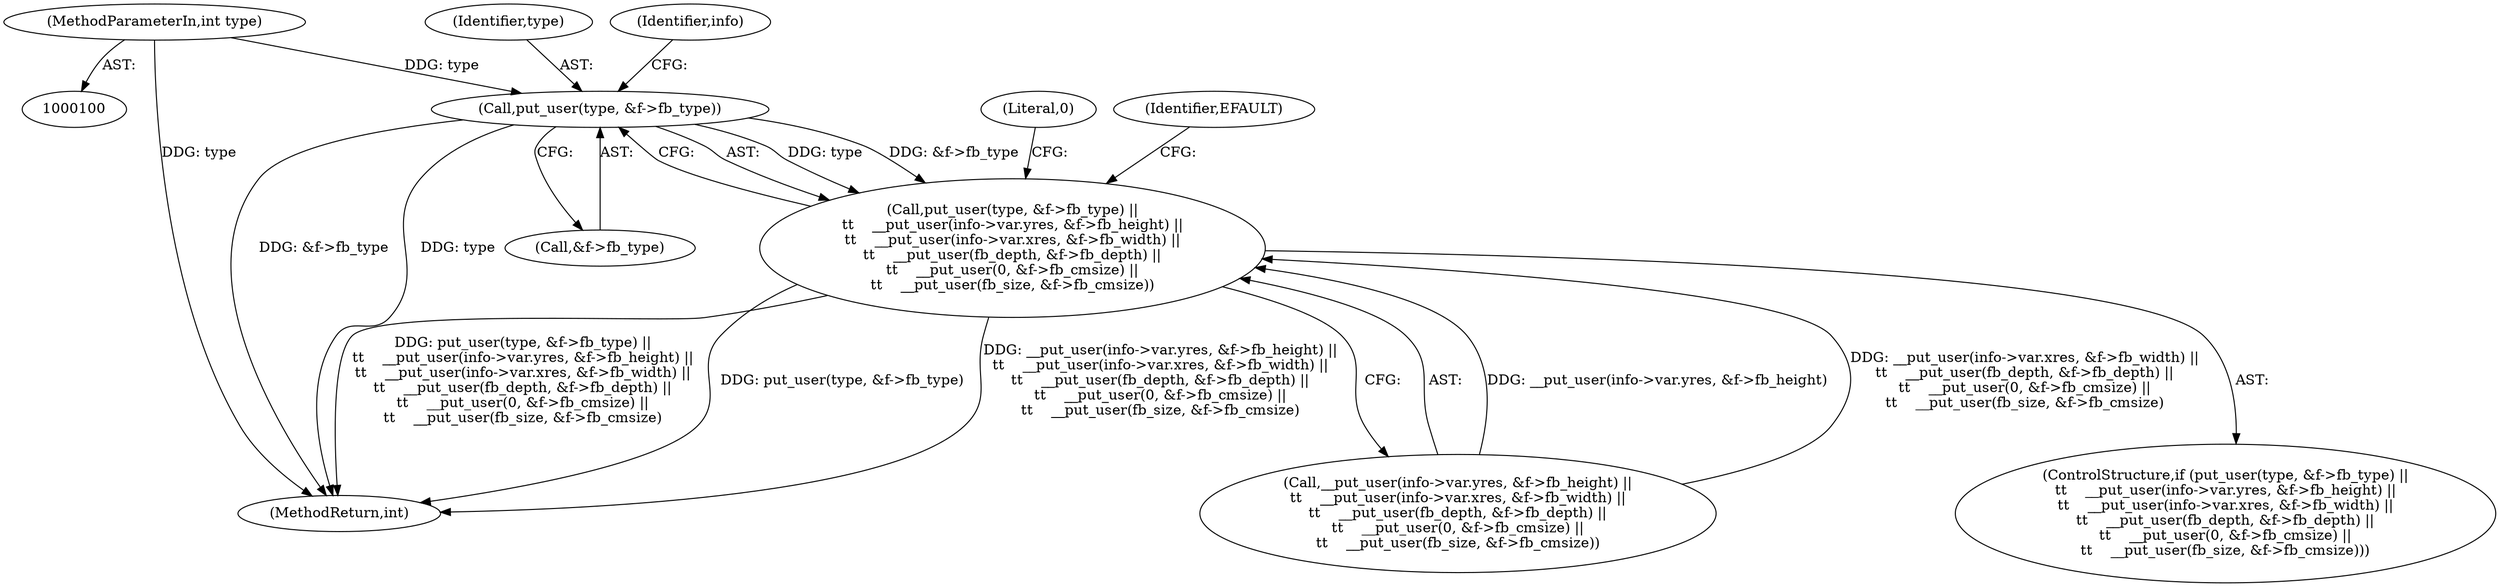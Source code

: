 digraph "0_linux_250c6c49e3b68756b14983c076183568636e2bde@pointer" {
"1000121" [label="(Call,put_user(type, &f->fb_type))"];
"1000104" [label="(MethodParameterIn,int type)"];
"1000120" [label="(Call,put_user(type, &f->fb_type) ||\n\t\t    __put_user(info->var.yres, &f->fb_height) ||\n\t\t    __put_user(info->var.xres, &f->fb_width) ||\n\t\t    __put_user(fb_depth, &f->fb_depth) ||\n\t\t    __put_user(0, &f->fb_cmsize) ||\n\t\t    __put_user(fb_size, &f->fb_cmsize))"];
"1000173" [label="(Literal,0)"];
"1000122" [label="(Identifier,type)"];
"1000119" [label="(ControlStructure,if (put_user(type, &f->fb_type) ||\n\t\t    __put_user(info->var.yres, &f->fb_height) ||\n\t\t    __put_user(info->var.xres, &f->fb_width) ||\n\t\t    __put_user(fb_depth, &f->fb_depth) ||\n\t\t    __put_user(0, &f->fb_cmsize) ||\n\t\t    __put_user(fb_size, &f->fb_cmsize)))"];
"1000121" [label="(Call,put_user(type, &f->fb_type))"];
"1000120" [label="(Call,put_user(type, &f->fb_type) ||\n\t\t    __put_user(info->var.yres, &f->fb_height) ||\n\t\t    __put_user(info->var.xres, &f->fb_width) ||\n\t\t    __put_user(fb_depth, &f->fb_depth) ||\n\t\t    __put_user(0, &f->fb_cmsize) ||\n\t\t    __put_user(fb_size, &f->fb_cmsize))"];
"1000476" [label="(MethodReturn,int)"];
"1000131" [label="(Identifier,info)"];
"1000104" [label="(MethodParameterIn,int type)"];
"1000171" [label="(Identifier,EFAULT)"];
"1000127" [label="(Call,__put_user(info->var.yres, &f->fb_height) ||\n\t\t    __put_user(info->var.xres, &f->fb_width) ||\n\t\t    __put_user(fb_depth, &f->fb_depth) ||\n\t\t    __put_user(0, &f->fb_cmsize) ||\n\t\t    __put_user(fb_size, &f->fb_cmsize))"];
"1000123" [label="(Call,&f->fb_type)"];
"1000121" -> "1000120"  [label="AST: "];
"1000121" -> "1000123"  [label="CFG: "];
"1000122" -> "1000121"  [label="AST: "];
"1000123" -> "1000121"  [label="AST: "];
"1000131" -> "1000121"  [label="CFG: "];
"1000120" -> "1000121"  [label="CFG: "];
"1000121" -> "1000476"  [label="DDG: &f->fb_type"];
"1000121" -> "1000476"  [label="DDG: type"];
"1000121" -> "1000120"  [label="DDG: type"];
"1000121" -> "1000120"  [label="DDG: &f->fb_type"];
"1000104" -> "1000121"  [label="DDG: type"];
"1000104" -> "1000100"  [label="AST: "];
"1000104" -> "1000476"  [label="DDG: type"];
"1000120" -> "1000119"  [label="AST: "];
"1000120" -> "1000127"  [label="CFG: "];
"1000127" -> "1000120"  [label="AST: "];
"1000171" -> "1000120"  [label="CFG: "];
"1000173" -> "1000120"  [label="CFG: "];
"1000120" -> "1000476"  [label="DDG: put_user(type, &f->fb_type)"];
"1000120" -> "1000476"  [label="DDG: __put_user(info->var.yres, &f->fb_height) ||\n\t\t    __put_user(info->var.xres, &f->fb_width) ||\n\t\t    __put_user(fb_depth, &f->fb_depth) ||\n\t\t    __put_user(0, &f->fb_cmsize) ||\n\t\t    __put_user(fb_size, &f->fb_cmsize)"];
"1000120" -> "1000476"  [label="DDG: put_user(type, &f->fb_type) ||\n\t\t    __put_user(info->var.yres, &f->fb_height) ||\n\t\t    __put_user(info->var.xres, &f->fb_width) ||\n\t\t    __put_user(fb_depth, &f->fb_depth) ||\n\t\t    __put_user(0, &f->fb_cmsize) ||\n\t\t    __put_user(fb_size, &f->fb_cmsize)"];
"1000127" -> "1000120"  [label="DDG: __put_user(info->var.yres, &f->fb_height)"];
"1000127" -> "1000120"  [label="DDG: __put_user(info->var.xres, &f->fb_width) ||\n\t\t    __put_user(fb_depth, &f->fb_depth) ||\n\t\t    __put_user(0, &f->fb_cmsize) ||\n\t\t    __put_user(fb_size, &f->fb_cmsize)"];
}
